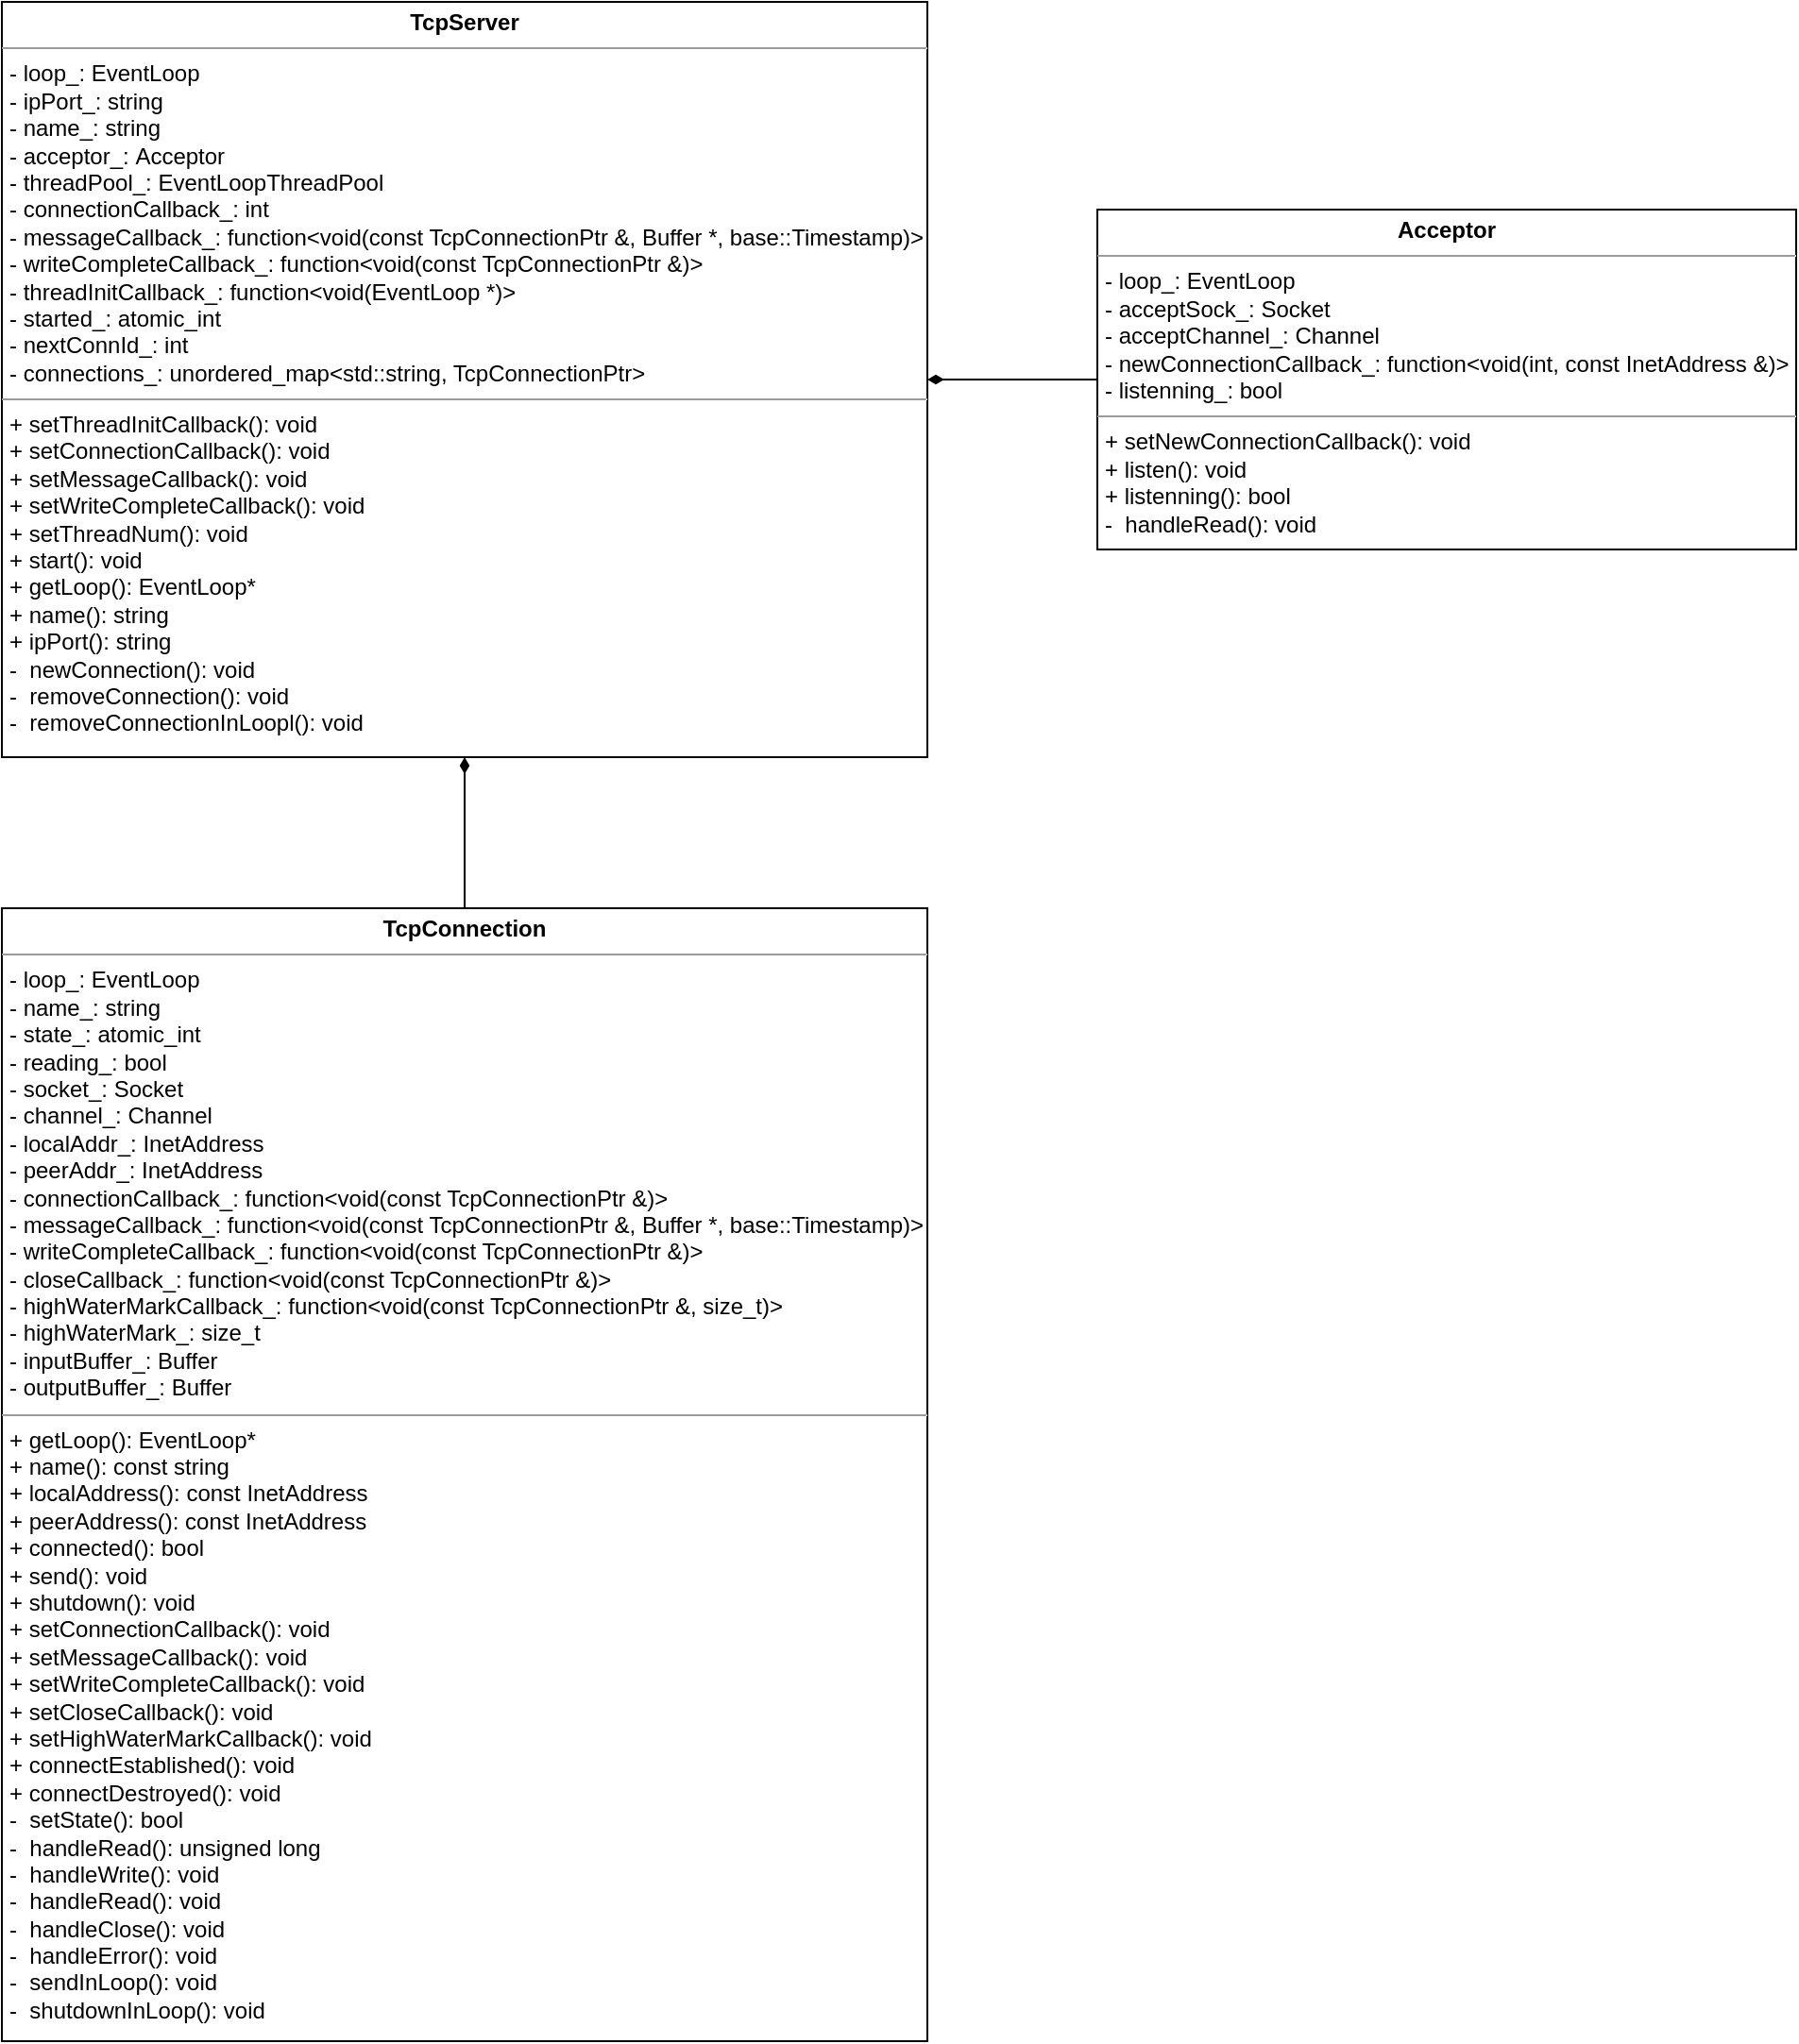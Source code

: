 <mxfile>
    <diagram id="N_XlLgJr_M5Z_tOtnha9" name="第 1 页">
        <mxGraphModel dx="324" dy="1761" grid="1" gridSize="10" guides="1" tooltips="1" connect="1" arrows="1" fold="1" page="1" pageScale="1" pageWidth="827" pageHeight="1169" math="0" shadow="0">
            <root>
                <mxCell id="0"/>
                <mxCell id="1" parent="0"/>
                <mxCell id="6" style="edgeStyle=none;html=1;exitX=0;exitY=0.5;exitDx=0;exitDy=0;entryX=1;entryY=0.5;entryDx=0;entryDy=0;endArrow=diamondThin;endFill=1;" edge="1" parent="1" source="2" target="3">
                    <mxGeometry relative="1" as="geometry"/>
                </mxCell>
                <mxCell id="2" value="&lt;p style=&quot;margin:0px;margin-top:4px;text-align:center;&quot;&gt;&lt;b&gt;Acceptor&lt;/b&gt;&lt;/p&gt;&lt;hr size=&quot;1&quot;&gt;&lt;p style=&quot;margin:0px;margin-left:4px;&quot;&gt;- loop_: EventLoop&lt;/p&gt;&lt;p style=&quot;margin:0px;margin-left:4px;&quot;&gt;- acceptSock_: Socket&amp;nbsp;&lt;/p&gt;&lt;p style=&quot;margin:0px;margin-left:4px;&quot;&gt;- acceptChannel_: Channel&lt;/p&gt;&lt;p style=&quot;margin:0px;margin-left:4px;&quot;&gt;- newConnectionCallback_: function&amp;lt;void(int, const InetAddress &amp;amp;)&amp;gt;&lt;/p&gt;&lt;p style=&quot;margin:0px;margin-left:4px;&quot;&gt;- listenning_: bool&lt;/p&gt;&lt;hr size=&quot;1&quot;&gt;&lt;p style=&quot;margin:0px;margin-left:4px;&quot;&gt;+ setNewConnectionCallback(): void&lt;/p&gt;&lt;p style=&quot;margin:0px;margin-left:4px;&quot;&gt;+ listen(): void&lt;/p&gt;&lt;p style=&quot;margin:0px;margin-left:4px;&quot;&gt;+ listenning(): bool&lt;/p&gt;&lt;p style=&quot;margin:0px;margin-left:4px;&quot;&gt;-&amp;nbsp; handleRead(): void&lt;/p&gt;" style="verticalAlign=top;align=left;overflow=fill;fontSize=12;fontFamily=Helvetica;html=1;" vertex="1" parent="1">
                    <mxGeometry x="590" y="40" width="370" height="180" as="geometry"/>
                </mxCell>
                <mxCell id="3" value="&lt;p style=&quot;margin:0px;margin-top:4px;text-align:center;&quot;&gt;&lt;b&gt;TcpServer&lt;/b&gt;&lt;/p&gt;&lt;hr size=&quot;1&quot;&gt;&lt;p style=&quot;margin:0px;margin-left:4px;&quot;&gt;- loop_: EventLoop&lt;/p&gt;&lt;p style=&quot;margin:0px;margin-left:4px;&quot;&gt;- ipPort_: string&amp;nbsp;&lt;/p&gt;&lt;p style=&quot;margin:0px;margin-left:4px;&quot;&gt;- name_: string&lt;/p&gt;&lt;p style=&quot;margin:0px;margin-left:4px;&quot;&gt;- acceptor_:&amp;nbsp;Acceptor&lt;/p&gt;&lt;p style=&quot;margin:0px;margin-left:4px;&quot;&gt;&lt;span style=&quot;background-color: initial;&quot;&gt;- threadPool_: EventLoopThreadPool&lt;/span&gt;&lt;/p&gt;&lt;p style=&quot;margin:0px;margin-left:4px;&quot;&gt;- connectionCallback_: int&lt;/p&gt;&lt;p style=&quot;margin:0px;margin-left:4px;&quot;&gt;- messageCallback_: function&amp;lt;void(const TcpConnectionPtr &amp;amp;, Buffer *, base::Timestamp)&amp;gt;&lt;span style=&quot;background-color: initial;&quot;&gt;&amp;nbsp; &amp;nbsp; &amp;nbsp; &amp;nbsp; &amp;nbsp; &amp;nbsp; &amp;nbsp; &amp;nbsp; &amp;nbsp; &amp;nbsp; &amp;nbsp; &amp;nbsp; &amp;nbsp; &amp;nbsp; &amp;nbsp; &amp;nbsp; &amp;nbsp; &amp;nbsp; &amp;nbsp; &amp;nbsp; &amp;nbsp; &amp;nbsp; &amp;nbsp; &amp;nbsp; &amp;nbsp; &amp;nbsp; &amp;nbsp; &amp;nbsp; &amp;nbsp; &amp;nbsp; &amp;nbsp; &amp;nbsp; &amp;nbsp; &amp;nbsp; &amp;nbsp; &amp;nbsp; &amp;nbsp; &amp;nbsp; &amp;nbsp; &amp;nbsp; &amp;nbsp;&amp;nbsp;&lt;/span&gt;&lt;/p&gt;&lt;p style=&quot;margin:0px;margin-left:4px;&quot;&gt;- writeCompleteCallback_: function&amp;lt;void(const TcpConnectionPtr &amp;amp;)&amp;gt;&lt;/p&gt;&lt;p style=&quot;margin:0px;margin-left:4px;&quot;&gt;- threadInitCallback_: function&amp;lt;void(EventLoop *)&amp;gt;&lt;/p&gt;&lt;p style=&quot;margin:0px;margin-left:4px;&quot;&gt;- started_: atomic_int&lt;/p&gt;&lt;p style=&quot;margin:0px;margin-left:4px;&quot;&gt;- nextConnId_: int&lt;/p&gt;&lt;p style=&quot;margin:0px;margin-left:4px;&quot;&gt;- connections_: unordered_map&amp;lt;std::string, TcpConnectionPtr&amp;gt;&lt;/p&gt;&lt;hr size=&quot;1&quot;&gt;&lt;p style=&quot;margin:0px;margin-left:4px;&quot;&gt;+ setThreadInitCallback(): void&lt;/p&gt;&lt;p style=&quot;margin:0px;margin-left:4px;&quot;&gt;+ setConnectionCallback(): void&lt;/p&gt;&lt;p style=&quot;margin:0px;margin-left:4px;&quot;&gt;+ setMessageCallback(): void&lt;/p&gt;&lt;p style=&quot;margin:0px;margin-left:4px;&quot;&gt;+ setWriteCompleteCallback(): void&lt;/p&gt;&lt;p style=&quot;margin:0px;margin-left:4px;&quot;&gt;+ setThreadNum(): void&lt;/p&gt;&lt;p style=&quot;margin:0px;margin-left:4px;&quot;&gt;+ start(): void&lt;/p&gt;&lt;p style=&quot;margin:0px;margin-left:4px;&quot;&gt;+ getLoop(): EventLoop*&lt;/p&gt;&lt;p style=&quot;margin:0px;margin-left:4px;&quot;&gt;+ name(): string&lt;/p&gt;&lt;p style=&quot;margin:0px;margin-left:4px;&quot;&gt;+ ipPort(): string&lt;/p&gt;&lt;p style=&quot;margin:0px;margin-left:4px;&quot;&gt;-&amp;nbsp; newConnection(): void&lt;/p&gt;&lt;p style=&quot;margin:0px;margin-left:4px;&quot;&gt;-&amp;nbsp; removeConnection(): void&lt;/p&gt;&lt;p style=&quot;margin:0px;margin-left:4px;&quot;&gt;-&amp;nbsp; removeConnectionInLoopl(): void&lt;/p&gt;" style="verticalAlign=top;align=left;overflow=fill;fontSize=12;fontFamily=Helvetica;html=1;" vertex="1" parent="1">
                    <mxGeometry x="10" y="-70" width="490" height="400" as="geometry"/>
                </mxCell>
                <mxCell id="7" style="edgeStyle=none;html=1;exitX=0.5;exitY=0;exitDx=0;exitDy=0;entryX=0.5;entryY=1;entryDx=0;entryDy=0;endArrow=diamondThin;endFill=1;" edge="1" parent="1" source="4" target="3">
                    <mxGeometry relative="1" as="geometry"/>
                </mxCell>
                <mxCell id="4" value="&lt;p style=&quot;margin:0px;margin-top:4px;text-align:center;&quot;&gt;&lt;b&gt;TcpConnection&lt;/b&gt;&lt;/p&gt;&lt;hr size=&quot;1&quot;&gt;&lt;p style=&quot;margin:0px;margin-left:4px;&quot;&gt;- loop_: EventLoop&lt;/p&gt;&lt;p style=&quot;margin:0px;margin-left:4px;&quot;&gt;- name_: string&lt;/p&gt;&lt;p style=&quot;margin:0px;margin-left:4px;&quot;&gt;- state_: atomic_int&lt;/p&gt;&lt;p style=&quot;margin:0px;margin-left:4px;&quot;&gt;- reading_: bool&lt;/p&gt;&lt;p style=&quot;margin:0px;margin-left:4px;&quot;&gt;- socket_: Socket&lt;/p&gt;&lt;p style=&quot;margin:0px;margin-left:4px;&quot;&gt;- channel_: Channel&lt;/p&gt;&lt;p style=&quot;margin:0px;margin-left:4px;&quot;&gt;&lt;span style=&quot;background-color: initial;&quot;&gt;- localAddr_: InetAddress&lt;/span&gt;&lt;/p&gt;&lt;p style=&quot;margin:0px;margin-left:4px;&quot;&gt;- peerAddr_: InetAddress&lt;/p&gt;&lt;p style=&quot;margin:0px;margin-left:4px;&quot;&gt;- connectionCallback_: function&amp;lt;void(const TcpConnectionPtr &amp;amp;)&amp;gt;&lt;/p&gt;&lt;p style=&quot;margin:0px;margin-left:4px;&quot;&gt;- messageCallback_: function&amp;lt;void(const TcpConnectionPtr &amp;amp;, Buffer *, base::Timestamp)&amp;gt;&lt;/p&gt;&lt;p style=&quot;margin:0px;margin-left:4px;&quot;&gt;- writeCompleteCallback_: function&amp;lt;void(const TcpConnectionPtr &amp;amp;)&amp;gt;&amp;nbsp;&amp;nbsp;&lt;/p&gt;&lt;p style=&quot;margin:0px;margin-left:4px;&quot;&gt;- closeCallback_: function&amp;lt;void(const TcpConnectionPtr &amp;amp;)&amp;gt;&lt;/p&gt;&lt;p style=&quot;margin:0px;margin-left:4px;&quot;&gt;-&amp;nbsp;highWaterMarkCallback_: function&amp;lt;void(const TcpConnectionPtr &amp;amp;, size_t)&amp;gt;&lt;/p&gt;&lt;p style=&quot;margin:0px;margin-left:4px;&quot;&gt;-&amp;nbsp;highWaterMark_: size_t&lt;/p&gt;&lt;p style=&quot;margin:0px;margin-left:4px;&quot;&gt;- inputBuffer_: Buffer&lt;/p&gt;&lt;p style=&quot;margin:0px;margin-left:4px;&quot;&gt;- outputBuffer_: Buffer&lt;/p&gt;&lt;hr size=&quot;1&quot;&gt;&lt;p style=&quot;margin:0px;margin-left:4px;&quot;&gt;+ getLoop(): EventLoop*&lt;/p&gt;&lt;p style=&quot;margin:0px;margin-left:4px;&quot;&gt;+ name(): const string&lt;/p&gt;&lt;p style=&quot;margin:0px;margin-left:4px;&quot;&gt;+ localAddress(): const InetAddress&amp;nbsp;&lt;/p&gt;&lt;p style=&quot;margin:0px;margin-left:4px;&quot;&gt;+ peerAddress(): const InetAddress&lt;/p&gt;&lt;p style=&quot;margin:0px;margin-left:4px;&quot;&gt;+ connected(): bool&lt;/p&gt;&lt;p style=&quot;margin:0px;margin-left:4px;&quot;&gt;+ send(): void&lt;/p&gt;&lt;p style=&quot;margin:0px;margin-left:4px;&quot;&gt;+ shutdown(): void&lt;/p&gt;&lt;p style=&quot;margin:0px;margin-left:4px;&quot;&gt;+ setConnectionCallback(): void&lt;/p&gt;&lt;p style=&quot;margin:0px;margin-left:4px;&quot;&gt;+ setMessageCallback(): void&lt;/p&gt;&lt;p style=&quot;margin:0px;margin-left:4px;&quot;&gt;+ setWriteCompleteCallback(): void&lt;/p&gt;&lt;p style=&quot;margin:0px;margin-left:4px;&quot;&gt;+ setCloseCallback(): void&lt;/p&gt;&lt;p style=&quot;margin:0px;margin-left:4px;&quot;&gt;+ setHighWaterMarkCallback(): void&lt;/p&gt;&lt;p style=&quot;margin:0px;margin-left:4px;&quot;&gt;+ connectEstablished(): void&lt;/p&gt;&lt;p style=&quot;margin:0px;margin-left:4px;&quot;&gt;+ connectDestroyed(): void&lt;/p&gt;&lt;p style=&quot;margin:0px;margin-left:4px;&quot;&gt;-&amp;nbsp; setState(): bool&lt;/p&gt;&lt;p style=&quot;margin:0px;margin-left:4px;&quot;&gt;-&amp;nbsp; handleRead(): unsigned long&lt;/p&gt;&lt;p style=&quot;margin:0px;margin-left:4px;&quot;&gt;-&amp;nbsp; handleWrite(): void&lt;/p&gt;&lt;p style=&quot;margin:0px;margin-left:4px;&quot;&gt;-&amp;nbsp; handleRead(): void&lt;/p&gt;&lt;p style=&quot;margin:0px;margin-left:4px;&quot;&gt;-&amp;nbsp; handleClose(): void&lt;/p&gt;&lt;p style=&quot;margin:0px;margin-left:4px;&quot;&gt;-&amp;nbsp; handleError(): void&lt;/p&gt;&lt;p style=&quot;margin:0px;margin-left:4px;&quot;&gt;-&amp;nbsp; sendInLoop(): void&lt;/p&gt;&lt;p style=&quot;margin:0px;margin-left:4px;&quot;&gt;-&amp;nbsp; shutdownInLoop(): void&lt;/p&gt;" style="verticalAlign=top;align=left;overflow=fill;fontSize=12;fontFamily=Helvetica;html=1;" vertex="1" parent="1">
                    <mxGeometry x="10" y="410" width="490" height="600" as="geometry"/>
                </mxCell>
            </root>
        </mxGraphModel>
    </diagram>
</mxfile>